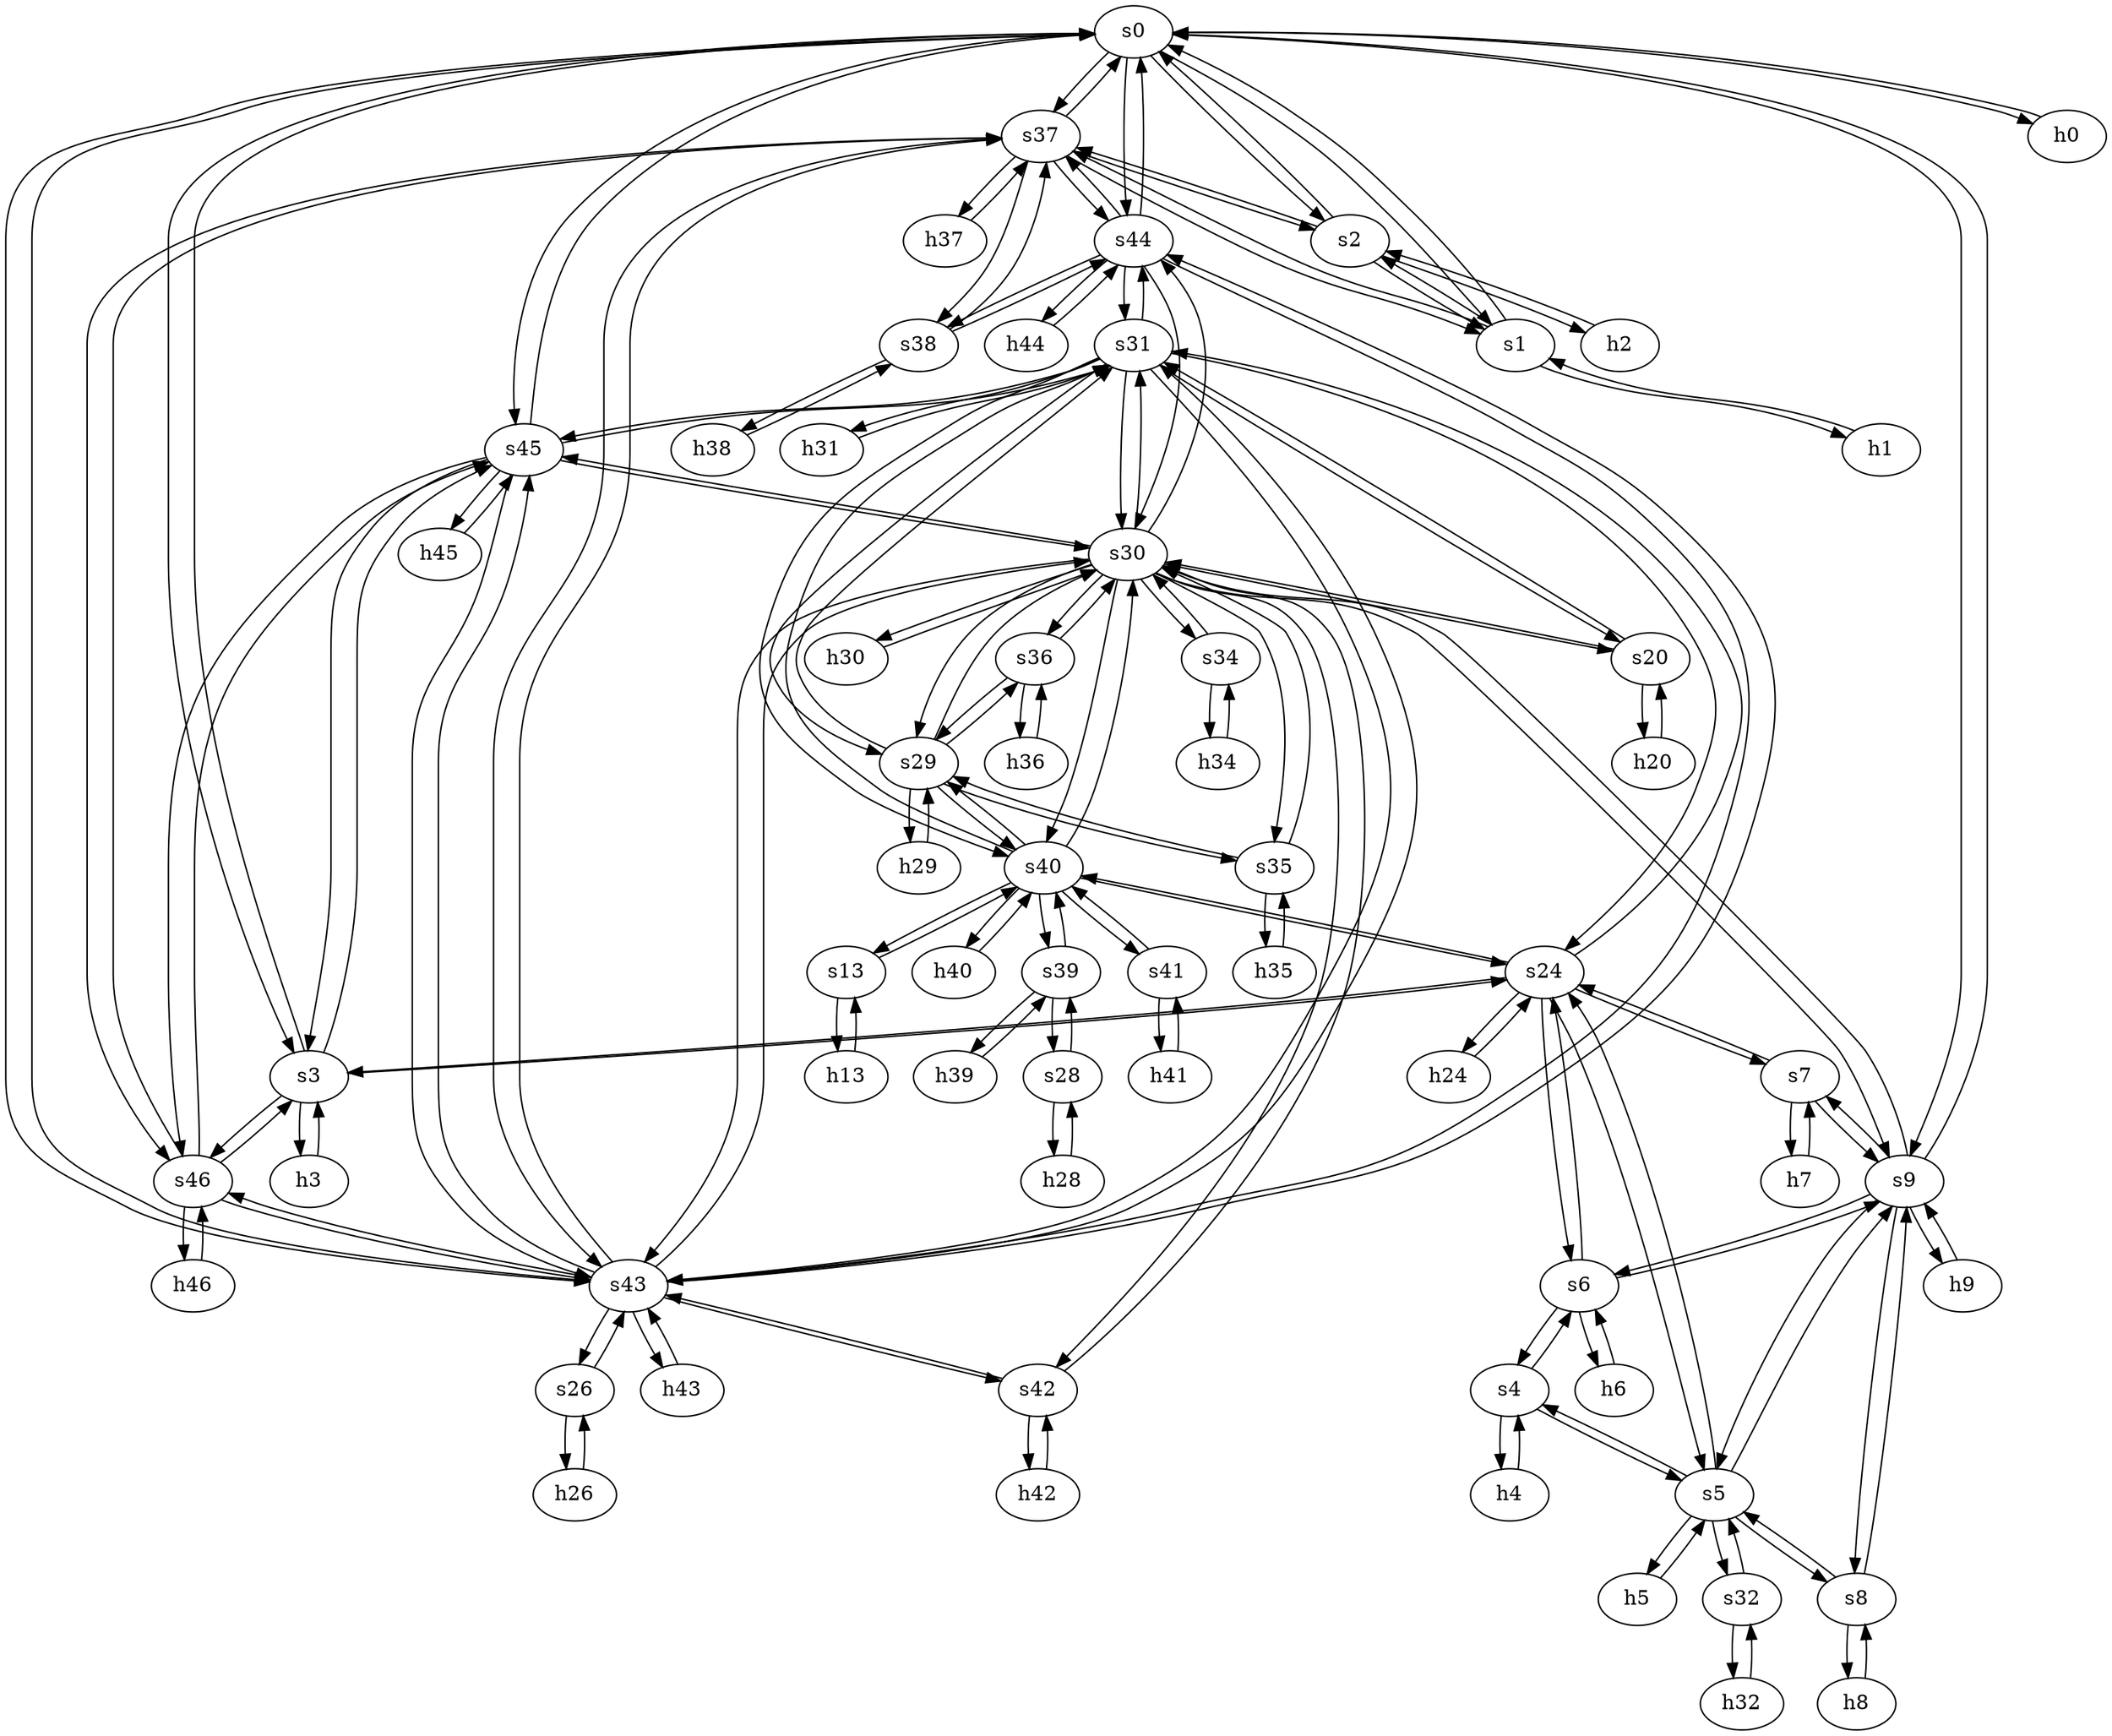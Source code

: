 strict digraph NTT {
	s0	 [id=0,
		type=switch];
	s37	 [id=37,
		type=switch];
	s0 -> s37	 [capacity="1Gbps",
		cost=1,
		dst_port=5,
		src_port=17];
	s45	 [id=45,
		type=switch];
	s0 -> s45	 [capacity="1Gbps",
		cost=1,
		dst_port=3,
		src_port=32];
	s44	 [id=44,
		type=switch];
	s0 -> s44	 [capacity="1Gbps",
		cost=1,
		dst_port=6,
		src_port=30];
	s2	 [id=2,
		type=switch];
	s0 -> s2	 [capacity="1Gbps",
		cost=1,
		dst_port=3,
		src_port=7];
	s43	 [id=43,
		type=switch];
	s0 -> s43	 [capacity="1Gbps",
		cost=1,
		dst_port=6,
		src_port=25];
	s3	 [id=3,
		type=switch];
	s0 -> s3	 [capacity="1Gbps",
		cost=1,
		dst_port=7,
		src_port=13];
	s9	 [id=9,
		type=switch];
	s0 -> s9	 [capacity="1Gbps",
		cost=1,
		dst_port=4,
		src_port=20];
	h0	 [ip="111.0.0.0",
		mac="00:00:00:00:0:0",
		type=host];
	s0 -> h0	 [capacity="1Gbps",
		cost=1,
		dst_port=1,
		src_port=1];
	s1	 [id=1,
		type=switch];
	s0 -> s1	 [capacity="1Gbps",
		cost=1,
		dst_port=5,
		src_port=5];
	s7	 [id=7,
		type=switch];
	h7	 [ip="111.0.7.7",
		mac="00:00:00:00:7:7",
		type=host];
	s7 -> h7	 [capacity="1Gbps",
		cost=1,
		dst_port=1,
		src_port=1];
	s24	 [id=24,
		type=switch];
	s7 -> s24	 [capacity="1Gbps",
		cost=1,
		dst_port=10,
		src_port=2];
	s7 -> s9	 [capacity="1Gbps",
		cost=1,
		dst_port=10,
		src_port=3];
	h20	 [ip="111.0.20.20",
		mac="00:00:00:00:20:20",
		type=host];
	s20	 [id=20,
		type=switch];
	h20 -> s20	 [capacity="1Gbps",
		cost=1,
		dst_port=1,
		src_port=1];
	h46	 [ip="111.0.46.46",
		mac="00:00:00:00:46:46",
		type=host];
	s46	 [id=46,
		type=switch];
	h46 -> s46	 [capacity="1Gbps",
		cost=1,
		dst_port=1,
		src_port=1];
	h45	 [ip="111.0.45.45",
		mac="00:00:00:00:45:45",
		type=host];
	h45 -> s45	 [capacity="1Gbps",
		cost=1,
		dst_port=1,
		src_port=1];
	h44	 [ip="111.0.44.44",
		mac="00:00:00:00:44:44",
		type=host];
	h44 -> s44	 [capacity="1Gbps",
		cost=1,
		dst_port=1,
		src_port=1];
	h43	 [ip="111.0.43.43",
		mac="00:00:00:00:43:43",
		type=host];
	h43 -> s43	 [capacity="1Gbps",
		cost=1,
		dst_port=1,
		src_port=1];
	s5	 [id=5,
		type=switch];
	h5	 [ip="111.0.5.5",
		mac="00:00:00:00:5:5",
		type=host];
	s5 -> h5	 [capacity="1Gbps",
		cost=1,
		dst_port=1,
		src_port=1];
	s8	 [id=8,
		type=switch];
	s5 -> s8	 [capacity="1Gbps",
		cost=1,
		dst_port=3,
		src_port=8];
	s5 -> s24	 [capacity="1Gbps",
		cost=1,
		dst_port=7,
		src_port=6];
	s4	 [id=4,
		type=switch];
	s5 -> s4	 [capacity="1Gbps",
		cost=1,
		dst_port=3,
		src_port=3];
	s32	 [id=32,
		type=switch];
	s5 -> s32	 [capacity="1Gbps",
		cost=1,
		dst_port=3,
		src_port=13];
	s5 -> s9	 [capacity="1Gbps",
		cost=1,
		dst_port=7,
		src_port=11];
	h41	 [ip="111.0.41.41",
		mac="00:00:00:00:41:41",
		type=host];
	s41	 [id=41,
		type=switch];
	h41 -> s41	 [capacity="1Gbps",
		cost=1,
		dst_port=1,
		src_port=1];
	h40	 [ip="111.0.40.40",
		mac="00:00:00:00:40:40",
		type=host];
	s40	 [id=40,
		type=switch];
	h40 -> s40	 [capacity="1Gbps",
		cost=1,
		dst_port=1,
		src_port=1];
	h4	 [ip="111.0.4.4",
		mac="00:00:00:00:4:4",
		type=host];
	s4 -> h4	 [capacity="1Gbps",
		cost=1,
		dst_port=1,
		src_port=1];
	s6	 [id=6,
		type=switch];
	s4 -> s6	 [capacity="1Gbps",
		cost=1,
		dst_port=3,
		src_port=5];
	s4 -> s5	 [capacity="1Gbps",
		cost=1,
		dst_port=3,
		src_port=3];
	s44 -> s37	 [capacity="1Gbps",
		cost=1,
		dst_port=21,
		src_port=29];
	s44 -> h44	 [capacity="1Gbps",
		cost=1,
		dst_port=1,
		src_port=1];
	s30	 [id=30,
		type=switch];
	s44 -> s30	 [capacity="1Gbps",
		cost=1,
		dst_port=49,
		src_port=17];
	s38	 [id=38,
		type=switch];
	s44 -> s38	 [capacity="1Gbps",
		cost=1,
		dst_port=3,
		src_port=30];
	s44 -> s43	 [capacity="1Gbps",
		cost=1,
		dst_port=36,
		src_port=34];
	s44 -> s0	 [capacity="1Gbps",
		cost=1,
		dst_port=30,
		src_port=6];
	s31	 [id=31,
		type=switch];
	s44 -> s31	 [capacity="1Gbps",
		cost=1,
		dst_port=42,
		src_port=24];
	h24	 [ip="111.0.24.24",
		mac="00:00:00:00:24:24",
		type=host];
	h24 -> s24	 [capacity="1Gbps",
		cost=1,
		dst_port=1,
		src_port=1];
	s46 -> s37	 [capacity="1Gbps",
		cost=1,
		dst_port=24,
		src_port=7];
	s46 -> s45	 [capacity="1Gbps",
		cost=1,
		dst_port=22,
		src_port=13];
	s46 -> h46	 [capacity="1Gbps",
		cost=1,
		dst_port=1,
		src_port=1];
	s46 -> s43	 [capacity="1Gbps",
		cost=1,
		dst_port=43,
		src_port=10];
	s46 -> s3	 [capacity="1Gbps",
		cost=1,
		dst_port=15,
		src_port=4];
	s40 -> s41	 [capacity="1Gbps",
		cost=1,
		dst_port=6,
		src_port=22];
	s29	 [id=29,
		type=switch];
	s40 -> s29	 [capacity="1Gbps",
		cost=1,
		dst_port=3,
		src_port=5];
	s40 -> s24	 [capacity="1Gbps",
		cost=1,
		dst_port=11,
		src_port=3];
	s40 -> s30	 [capacity="1Gbps",
		cost=1,
		dst_port=27,
		src_port=12];
	s39	 [id=39,
		type=switch];
	s40 -> s39	 [capacity="1Gbps",
		cost=1,
		dst_port=4,
		src_port=17];
	s13	 [id=13,
		type=switch];
	s40 -> s13	 [capacity="1Gbps",
		cost=1,
		dst_port=2,
		src_port=2];
	s40 -> s31	 [capacity="1Gbps",
		cost=1,
		dst_port=27,
		src_port=15];
	s40 -> h40	 [capacity="1Gbps",
		cost=1,
		dst_port=1,
		src_port=1];
	s41 -> s40	 [capacity="1Gbps",
		cost=1,
		dst_port=22,
		src_port=6];
	s41 -> h41	 [capacity="1Gbps",
		cost=1,
		dst_port=1,
		src_port=1];
	s42	 [id=42,
		type=switch];
	h42	 [ip="111.0.42.42",
		mac="00:00:00:00:42:42",
		type=host];
	s42 -> h42	 [capacity="1Gbps",
		cost=1,
		dst_port=1,
		src_port=1];
	s42 -> s30	 [capacity="1Gbps",
		cost=1,
		dst_port=29,
		src_port=3];
	s42 -> s43	 [capacity="1Gbps",
		cost=1,
		dst_port=32,
		src_port=6];
	s43 -> h43	 [capacity="1Gbps",
		cost=1,
		dst_port=1,
		src_port=1];
	s43 -> s37	 [capacity="1Gbps",
		cost=1,
		dst_port=16,
		src_port=29];
	s26	 [id=26,
		type=switch];
	s43 -> s26	 [capacity="1Gbps",
		cost=1,
		dst_port=2,
		src_port=7];
	s43 -> s45	 [capacity="1Gbps",
		cost=1,
		dst_port=19,
		src_port=40];
	s43 -> s42	 [capacity="1Gbps",
		cost=1,
		dst_port=6,
		src_port=32];
	s43 -> s44	 [capacity="1Gbps",
		cost=1,
		dst_port=34,
		src_port=36];
	s43 -> s30	 [capacity="1Gbps",
		cost=1,
		dst_port=38,
		src_port=16];
	s43 -> s0	 [capacity="1Gbps",
		cost=1,
		dst_port=25,
		src_port=6];
	s43 -> s31	 [capacity="1Gbps",
		cost=1,
		dst_port=35,
		src_port=24];
	s43 -> s46	 [capacity="1Gbps",
		cost=1,
		dst_port=10,
		src_port=43];
	h42 -> s42	 [capacity="1Gbps",
		cost=1,
		dst_port=1,
		src_port=1];
	s45 -> s30	 [capacity="1Gbps",
		cost=1,
		dst_port=54,
		src_port=10];
	s45 -> s43	 [capacity="1Gbps",
		cost=1,
		dst_port=40,
		src_port=19];
	s45 -> s3	 [capacity="1Gbps",
		cost=1,
		dst_port=12,
		src_port=5];
	s45 -> s0	 [capacity="1Gbps",
		cost=1,
		dst_port=32,
		src_port=3];
	s45 -> s31	 [capacity="1Gbps",
		cost=1,
		dst_port=47,
		src_port=15];
	s45 -> h45	 [capacity="1Gbps",
		cost=1,
		dst_port=1,
		src_port=1];
	s45 -> s46	 [capacity="1Gbps",
		cost=1,
		dst_port=13,
		src_port=22];
	h13	 [ip="111.0.13.13",
		mac="00:00:00:00:13:13",
		type=host];
	s13 -> h13	 [capacity="1Gbps",
		cost=1,
		dst_port=1,
		src_port=1];
	s13 -> s40	 [capacity="1Gbps",
		cost=1,
		dst_port=2,
		src_port=2];
	h8	 [ip="111.0.8.8",
		mac="00:00:00:00:8:8",
		type=host];
	h8 -> s8	 [capacity="1Gbps",
		cost=1,
		dst_port=1,
		src_port=1];
	h9	 [ip="111.0.9.9",
		mac="00:00:00:00:9:9",
		type=host];
	h9 -> s9	 [capacity="1Gbps",
		cost=1,
		dst_port=1,
		src_port=1];
	h2	 [ip="111.0.2.2",
		mac="00:00:00:00:2:2",
		type=host];
	h2 -> s2	 [capacity="1Gbps",
		cost=1,
		dst_port=1,
		src_port=1];
	h3	 [ip="111.0.3.3",
		mac="00:00:00:00:3:3",
		type=host];
	h3 -> s3	 [capacity="1Gbps",
		cost=1,
		dst_port=1,
		src_port=1];
	h0 -> s0	 [capacity="1Gbps",
		cost=1,
		dst_port=1,
		src_port=1];
	h1	 [ip="111.0.1.1",
		mac="00:00:00:00:1:1",
		type=host];
	h1 -> s1	 [capacity="1Gbps",
		cost=1,
		dst_port=1,
		src_port=1];
	h6	 [ip="111.0.6.6",
		mac="00:00:00:00:6:6",
		type=host];
	h6 -> s6	 [capacity="1Gbps",
		cost=1,
		dst_port=1,
		src_port=1];
	h7 -> s7	 [capacity="1Gbps",
		cost=1,
		dst_port=1,
		src_port=1];
	h4 -> s4	 [capacity="1Gbps",
		cost=1,
		dst_port=1,
		src_port=1];
	h5 -> s5	 [capacity="1Gbps",
		cost=1,
		dst_port=1,
		src_port=1];
	s39 -> s40	 [capacity="1Gbps",
		cost=1,
		dst_port=17,
		src_port=4];
	h39	 [ip="111.0.39.39",
		mac="00:00:00:00:39:39",
		type=host];
	s39 -> h39	 [capacity="1Gbps",
		cost=1,
		dst_port=1,
		src_port=1];
	s28	 [id=28,
		type=switch];
	s39 -> s28	 [capacity="1Gbps",
		cost=1,
		dst_port=2,
		src_port=2];
	s38 -> s37	 [capacity="1Gbps",
		cost=1,
		dst_port=11,
		src_port=2];
	s38 -> s44	 [capacity="1Gbps",
		cost=1,
		dst_port=30,
		src_port=3];
	h38	 [ip="111.0.38.38",
		mac="00:00:00:00:38:38",
		type=host];
	s38 -> h38	 [capacity="1Gbps",
		cost=1,
		dst_port=1,
		src_port=1];
	s35	 [id=35,
		type=switch];
	s35 -> s29	 [capacity="1Gbps",
		cost=1,
		dst_port=4,
		src_port=2];
	h35	 [ip="111.0.35.35",
		mac="00:00:00:00:35:35",
		type=host];
	s35 -> h35	 [capacity="1Gbps",
		cost=1,
		dst_port=1,
		src_port=1];
	s35 -> s30	 [capacity="1Gbps",
		cost=1,
		dst_port=17,
		src_port=3];
	s34	 [id=34,
		type=switch];
	h34	 [ip="111.0.34.34",
		mac="00:00:00:00:34:34",
		type=host];
	s34 -> h34	 [capacity="1Gbps",
		cost=1,
		dst_port=1,
		src_port=1];
	s34 -> s30	 [capacity="1Gbps",
		cost=1,
		dst_port=16,
		src_port=2];
	h37	 [ip="111.0.37.37",
		mac="00:00:00:00:37:37",
		type=host];
	s37 -> h37	 [capacity="1Gbps",
		cost=1,
		dst_port=1,
		src_port=1];
	s37 -> s44	 [capacity="1Gbps",
		cost=1,
		dst_port=29,
		src_port=21];
	s37 -> s2	 [capacity="1Gbps",
		cost=1,
		dst_port=7,
		src_port=10];
	s37 -> s38	 [capacity="1Gbps",
		cost=1,
		dst_port=2,
		src_port=11];
	s37 -> s43	 [capacity="1Gbps",
		cost=1,
		dst_port=29,
		src_port=16];
	s37 -> s0	 [capacity="1Gbps",
		cost=1,
		dst_port=17,
		src_port=5];
	s37 -> s46	 [capacity="1Gbps",
		cost=1,
		dst_port=7,
		src_port=24];
	s37 -> s1	 [capacity="1Gbps",
		cost=1,
		dst_port=10,
		src_port=8];
	s36	 [id=36,
		type=switch];
	s36 -> s29	 [capacity="1Gbps",
		cost=1,
		dst_port=7,
		src_port=4];
	h36	 [ip="111.0.36.36",
		mac="00:00:00:00:36:36",
		type=host];
	s36 -> h36	 [capacity="1Gbps",
		cost=1,
		dst_port=1,
		src_port=1];
	s36 -> s30	 [capacity="1Gbps",
		cost=1,
		dst_port=20,
		src_port=7];
	s31 -> s20	 [capacity="1Gbps",
		cost=1,
		dst_port=5,
		src_port=2];
	s31 -> s29	 [capacity="1Gbps",
		cost=1,
		dst_port=17,
		src_port=10];
	s31 -> s45	 [capacity="1Gbps",
		cost=1,
		dst_port=15,
		src_port=47];
	s31 -> s40	 [capacity="1Gbps",
		cost=1,
		dst_port=15,
		src_port=27];
	s31 -> s44	 [capacity="1Gbps",
		cost=1,
		dst_port=24,
		src_port=42];
	s31 -> s24	 [capacity="1Gbps",
		cost=1,
		dst_port=14,
		src_port=5];
	s31 -> s30	 [capacity="1Gbps",
		cost=1,
		dst_port=68,
		src_port=24];
	s31 -> s43	 [capacity="1Gbps",
		cost=1,
		dst_port=24,
		src_port=35];
	h31	 [ip="111.0.31.31",
		mac="00:00:00:00:31:31",
		type=host];
	s31 -> h31	 [capacity="1Gbps",
		cost=1,
		dst_port=1,
		src_port=1];
	s30 -> s35	 [capacity="1Gbps",
		cost=1,
		dst_port=3,
		src_port=17];
	s30 -> s20	 [capacity="1Gbps",
		cost=1,
		dst_port=4,
		src_port=10];
	s30 -> s29	 [capacity="1Gbps",
		cost=1,
		dst_port=12,
		src_port=15];
	s30 -> s36	 [capacity="1Gbps",
		cost=1,
		dst_port=7,
		src_port=20];
	s30 -> s45	 [capacity="1Gbps",
		cost=1,
		dst_port=10,
		src_port=54];
	s30 -> s40	 [capacity="1Gbps",
		cost=1,
		dst_port=12,
		src_port=27];
	s30 -> s42	 [capacity="1Gbps",
		cost=1,
		dst_port=3,
		src_port=29];
	s30 -> s44	 [capacity="1Gbps",
		cost=1,
		dst_port=17,
		src_port=49];
	s30 -> s34	 [capacity="1Gbps",
		cost=1,
		dst_port=2,
		src_port=16];
	s30 -> s43	 [capacity="1Gbps",
		cost=1,
		dst_port=16,
		src_port=38];
	h30	 [ip="111.0.30.30",
		mac="00:00:00:00:30:30",
		type=host];
	s30 -> h30	 [capacity="1Gbps",
		cost=1,
		dst_port=1,
		src_port=1];
	s30 -> s31	 [capacity="1Gbps",
		cost=1,
		dst_port=24,
		src_port=68];
	s30 -> s9	 [capacity="1Gbps",
		cost=1,
		dst_port=18,
		src_port=7];
	s32 -> s5	 [capacity="1Gbps",
		cost=1,
		dst_port=13,
		src_port=3];
	h32	 [ip="111.0.32.32",
		mac="00:00:00:00:32:32",
		type=host];
	s32 -> h32	 [capacity="1Gbps",
		cost=1,
		dst_port=1,
		src_port=1];
	h13 -> s13	 [capacity="1Gbps",
		cost=1,
		dst_port=1,
		src_port=1];
	s9 -> s7	 [capacity="1Gbps",
		cost=1,
		dst_port=3,
		src_port=10];
	s9 -> s8	 [capacity="1Gbps",
		cost=1,
		dst_port=5,
		src_port=12];
	s9 -> h9	 [capacity="1Gbps",
		cost=1,
		dst_port=1,
		src_port=1];
	s9 -> s30	 [capacity="1Gbps",
		cost=1,
		dst_port=7,
		src_port=18];
	s9 -> s0	 [capacity="1Gbps",
		cost=1,
		dst_port=20,
		src_port=4];
	s9 -> s6	 [capacity="1Gbps",
		cost=1,
		dst_port=7,
		src_port=9];
	s9 -> s5	 [capacity="1Gbps",
		cost=1,
		dst_port=11,
		src_port=7];
	s8 -> h8	 [capacity="1Gbps",
		cost=1,
		dst_port=1,
		src_port=1];
	s8 -> s5	 [capacity="1Gbps",
		cost=1,
		dst_port=8,
		src_port=3];
	s8 -> s9	 [capacity="1Gbps",
		cost=1,
		dst_port=12,
		src_port=5];
	h29	 [ip="111.0.29.29",
		mac="00:00:00:00:29:29",
		type=host];
	h29 -> s29	 [capacity="1Gbps",
		cost=1,
		dst_port=1,
		src_port=1];
	h28	 [ip="111.0.28.28",
		mac="00:00:00:00:28:28",
		type=host];
	h28 -> s28	 [capacity="1Gbps",
		cost=1,
		dst_port=1,
		src_port=1];
	s3 -> h3	 [capacity="1Gbps",
		cost=1,
		dst_port=1,
		src_port=1];
	s3 -> s45	 [capacity="1Gbps",
		cost=1,
		dst_port=5,
		src_port=12];
	s3 -> s24	 [capacity="1Gbps",
		cost=1,
		dst_port=4,
		src_port=10];
	s3 -> s0	 [capacity="1Gbps",
		cost=1,
		dst_port=13,
		src_port=7];
	s3 -> s46	 [capacity="1Gbps",
		cost=1,
		dst_port=4,
		src_port=15];
	s2 -> s37	 [capacity="1Gbps",
		cost=1,
		dst_port=10,
		src_port=7];
	s2 -> h2	 [capacity="1Gbps",
		cost=1,
		dst_port=1,
		src_port=1];
	s2 -> s0	 [capacity="1Gbps",
		cost=1,
		dst_port=7,
		src_port=3];
	s2 -> s1	 [capacity="1Gbps",
		cost=1,
		dst_port=7,
		src_port=5];
	s1 -> s37	 [capacity="1Gbps",
		cost=1,
		dst_port=8,
		src_port=10];
	s1 -> s2	 [capacity="1Gbps",
		cost=1,
		dst_port=5,
		src_port=7];
	s1 -> h1	 [capacity="1Gbps",
		cost=1,
		dst_port=1,
		src_port=1];
	s1 -> s0	 [capacity="1Gbps",
		cost=1,
		dst_port=5,
		src_port=5];
	h26	 [ip="111.0.26.26",
		mac="00:00:00:00:26:26",
		type=host];
	h26 -> s26	 [capacity="1Gbps",
		cost=1,
		dst_port=1,
		src_port=1];
	s6 -> s24	 [capacity="1Gbps",
		cost=1,
		dst_port=9,
		src_port=5];
	s6 -> h6	 [capacity="1Gbps",
		cost=1,
		dst_port=1,
		src_port=1];
	s6 -> s4	 [capacity="1Gbps",
		cost=1,
		dst_port=5,
		src_port=3];
	s6 -> s9	 [capacity="1Gbps",
		cost=1,
		dst_port=9,
		src_port=7];
	h32 -> s32	 [capacity="1Gbps",
		cost=1,
		dst_port=1,
		src_port=1];
	h30 -> s30	 [capacity="1Gbps",
		cost=1,
		dst_port=1,
		src_port=1];
	h31 -> s31	 [capacity="1Gbps",
		cost=1,
		dst_port=1,
		src_port=1];
	h36 -> s36	 [capacity="1Gbps",
		cost=1,
		dst_port=1,
		src_port=1];
	h37 -> s37	 [capacity="1Gbps",
		cost=1,
		dst_port=1,
		src_port=1];
	h34 -> s34	 [capacity="1Gbps",
		cost=1,
		dst_port=1,
		src_port=1];
	h35 -> s35	 [capacity="1Gbps",
		cost=1,
		dst_port=1,
		src_port=1];
	h38 -> s38	 [capacity="1Gbps",
		cost=1,
		dst_port=1,
		src_port=1];
	h39 -> s39	 [capacity="1Gbps",
		cost=1,
		dst_port=1,
		src_port=1];
	s20 -> s30	 [capacity="1Gbps",
		cost=1,
		dst_port=10,
		src_port=4];
	s20 -> s31	 [capacity="1Gbps",
		cost=1,
		dst_port=2,
		src_port=5];
	s20 -> h20	 [capacity="1Gbps",
		cost=1,
		dst_port=1,
		src_port=1];
	s26 -> s43	 [capacity="1Gbps",
		cost=1,
		dst_port=7,
		src_port=2];
	s26 -> h26	 [capacity="1Gbps",
		cost=1,
		dst_port=1,
		src_port=1];
	s24 -> s40	 [capacity="1Gbps",
		cost=1,
		dst_port=3,
		src_port=11];
	s24 -> s7	 [capacity="1Gbps",
		cost=1,
		dst_port=2,
		src_port=10];
	s24 -> h24	 [capacity="1Gbps",
		cost=1,
		dst_port=1,
		src_port=1];
	s24 -> s3	 [capacity="1Gbps",
		cost=1,
		dst_port=10,
		src_port=4];
	s24 -> s31	 [capacity="1Gbps",
		cost=1,
		dst_port=5,
		src_port=14];
	s24 -> s6	 [capacity="1Gbps",
		cost=1,
		dst_port=5,
		src_port=9];
	s24 -> s5	 [capacity="1Gbps",
		cost=1,
		dst_port=6,
		src_port=7];
	s28 -> s39	 [capacity="1Gbps",
		cost=1,
		dst_port=2,
		src_port=2];
	s28 -> h28	 [capacity="1Gbps",
		cost=1,
		dst_port=1,
		src_port=1];
	s29 -> s35	 [capacity="1Gbps",
		cost=1,
		dst_port=2,
		src_port=4];
	s29 -> s36	 [capacity="1Gbps",
		cost=1,
		dst_port=4,
		src_port=7];
	s29 -> s40	 [capacity="1Gbps",
		cost=1,
		dst_port=5,
		src_port=3];
	s29 -> s30	 [capacity="1Gbps",
		cost=1,
		dst_port=15,
		src_port=12];
	s29 -> s31	 [capacity="1Gbps",
		cost=1,
		dst_port=10,
		src_port=17];
	s29 -> h29	 [capacity="1Gbps",
		cost=1,
		dst_port=1,
		src_port=1];
}

